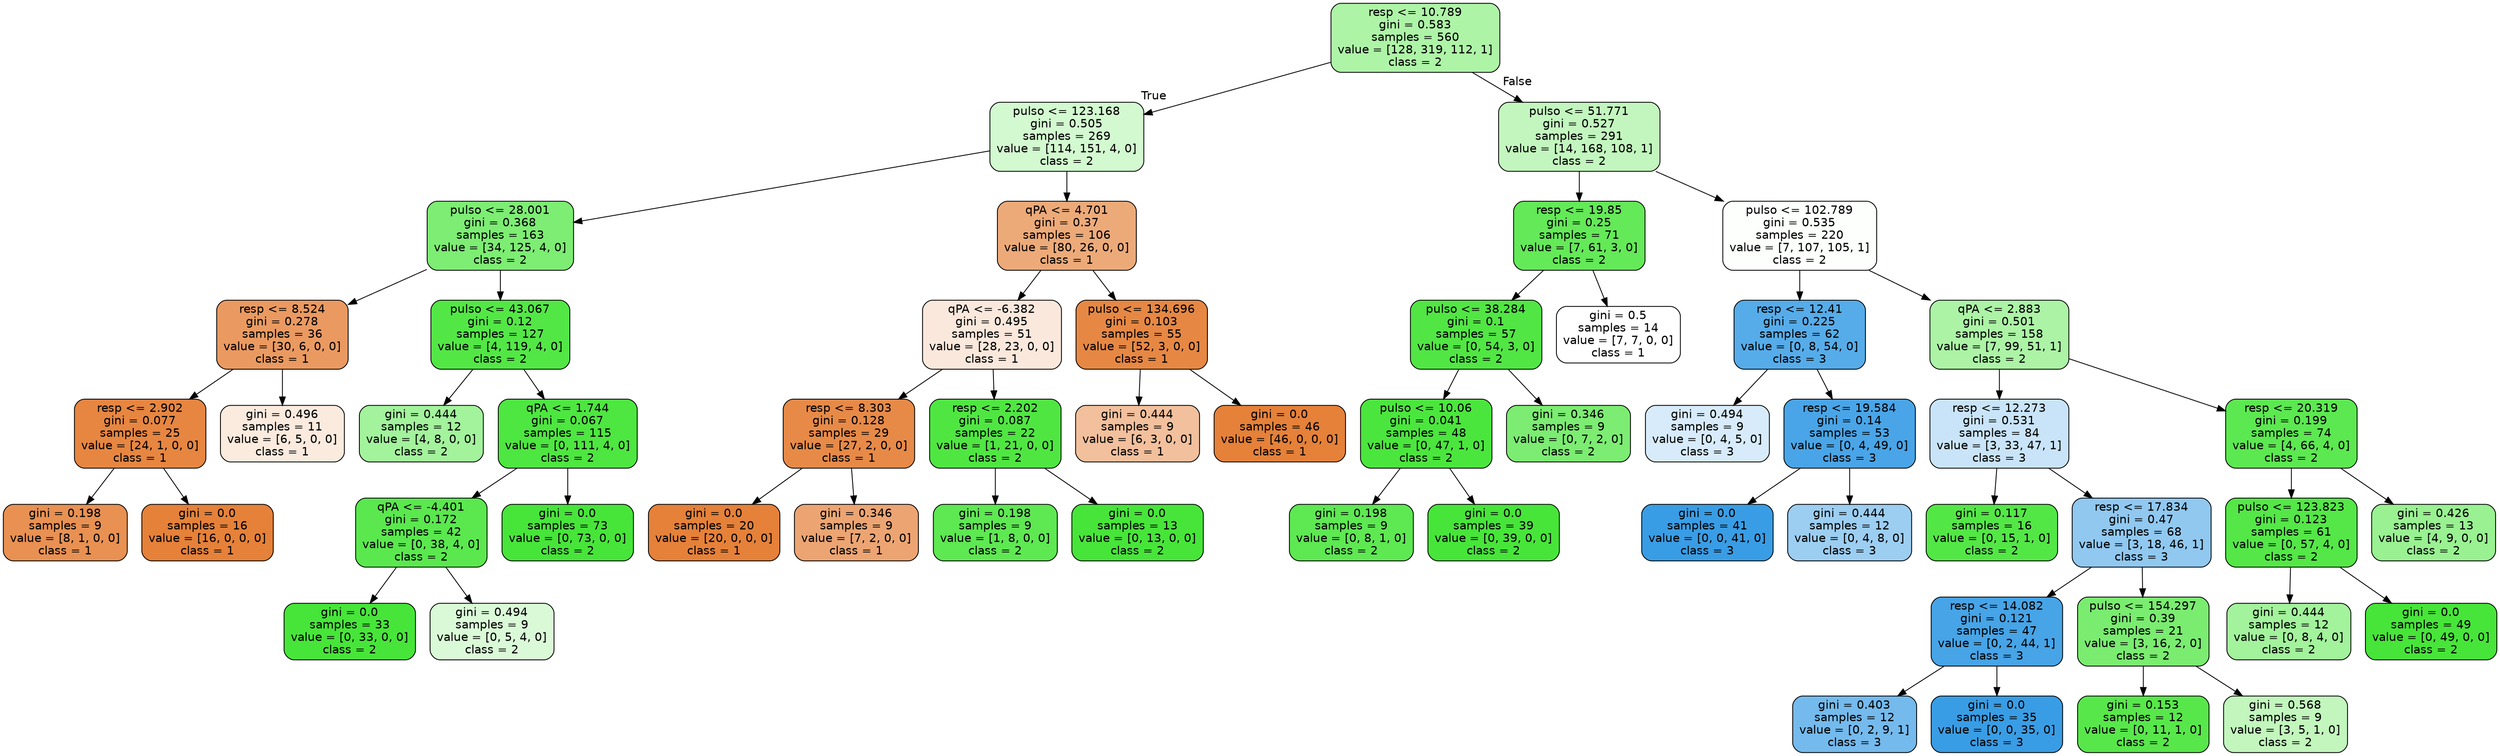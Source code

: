digraph Tree {
node [shape=box, style="filled, rounded", color="black", fontname="helvetica"] ;
edge [fontname="helvetica"] ;
0 [label="resp <= 10.789\ngini = 0.583\nsamples = 560\nvalue = [128, 319, 112, 1]\nclass = 2", fillcolor="#aef4a7"] ;
1 [label="pulso <= 123.168\ngini = 0.505\nsamples = 269\nvalue = [114, 151, 4, 0]\nclass = 2", fillcolor="#d3f9d0"] ;
0 -> 1 [labeldistance=2.5, labelangle=45, headlabel="True"] ;
2 [label="pulso <= 28.001\ngini = 0.368\nsamples = 163\nvalue = [34, 125, 4, 0]\nclass = 2", fillcolor="#7ded73"] ;
1 -> 2 ;
3 [label="resp <= 8.524\ngini = 0.278\nsamples = 36\nvalue = [30, 6, 0, 0]\nclass = 1", fillcolor="#ea9a61"] ;
2 -> 3 ;
4 [label="resp <= 2.902\ngini = 0.077\nsamples = 25\nvalue = [24, 1, 0, 0]\nclass = 1", fillcolor="#e68641"] ;
3 -> 4 ;
5 [label="gini = 0.198\nsamples = 9\nvalue = [8, 1, 0, 0]\nclass = 1", fillcolor="#e89152"] ;
4 -> 5 ;
6 [label="gini = 0.0\nsamples = 16\nvalue = [16, 0, 0, 0]\nclass = 1", fillcolor="#e58139"] ;
4 -> 6 ;
7 [label="gini = 0.496\nsamples = 11\nvalue = [6, 5, 0, 0]\nclass = 1", fillcolor="#fbeade"] ;
3 -> 7 ;
8 [label="pulso <= 43.067\ngini = 0.12\nsamples = 127\nvalue = [4, 119, 4, 0]\nclass = 2", fillcolor="#53e746"] ;
2 -> 8 ;
9 [label="gini = 0.444\nsamples = 12\nvalue = [4, 8, 0, 0]\nclass = 2", fillcolor="#a3f29c"] ;
8 -> 9 ;
10 [label="qPA <= 1.744\ngini = 0.067\nsamples = 115\nvalue = [0, 111, 4, 0]\nclass = 2", fillcolor="#4ee640"] ;
8 -> 10 ;
11 [label="qPA <= -4.401\ngini = 0.172\nsamples = 42\nvalue = [0, 38, 4, 0]\nclass = 2", fillcolor="#5ae84e"] ;
10 -> 11 ;
12 [label="gini = 0.0\nsamples = 33\nvalue = [0, 33, 0, 0]\nclass = 2", fillcolor="#47e539"] ;
11 -> 12 ;
13 [label="gini = 0.494\nsamples = 9\nvalue = [0, 5, 4, 0]\nclass = 2", fillcolor="#dafad7"] ;
11 -> 13 ;
14 [label="gini = 0.0\nsamples = 73\nvalue = [0, 73, 0, 0]\nclass = 2", fillcolor="#47e539"] ;
10 -> 14 ;
15 [label="qPA <= 4.701\ngini = 0.37\nsamples = 106\nvalue = [80, 26, 0, 0]\nclass = 1", fillcolor="#edaa79"] ;
1 -> 15 ;
16 [label="qPA <= -6.382\ngini = 0.495\nsamples = 51\nvalue = [28, 23, 0, 0]\nclass = 1", fillcolor="#fae8dc"] ;
15 -> 16 ;
17 [label="resp <= 8.303\ngini = 0.128\nsamples = 29\nvalue = [27, 2, 0, 0]\nclass = 1", fillcolor="#e78a48"] ;
16 -> 17 ;
18 [label="gini = 0.0\nsamples = 20\nvalue = [20, 0, 0, 0]\nclass = 1", fillcolor="#e58139"] ;
17 -> 18 ;
19 [label="gini = 0.346\nsamples = 9\nvalue = [7, 2, 0, 0]\nclass = 1", fillcolor="#eca572"] ;
17 -> 19 ;
20 [label="resp <= 2.202\ngini = 0.087\nsamples = 22\nvalue = [1, 21, 0, 0]\nclass = 2", fillcolor="#50e642"] ;
16 -> 20 ;
21 [label="gini = 0.198\nsamples = 9\nvalue = [1, 8, 0, 0]\nclass = 2", fillcolor="#5ee852"] ;
20 -> 21 ;
22 [label="gini = 0.0\nsamples = 13\nvalue = [0, 13, 0, 0]\nclass = 2", fillcolor="#47e539"] ;
20 -> 22 ;
23 [label="pulso <= 134.696\ngini = 0.103\nsamples = 55\nvalue = [52, 3, 0, 0]\nclass = 1", fillcolor="#e68844"] ;
15 -> 23 ;
24 [label="gini = 0.444\nsamples = 9\nvalue = [6, 3, 0, 0]\nclass = 1", fillcolor="#f2c09c"] ;
23 -> 24 ;
25 [label="gini = 0.0\nsamples = 46\nvalue = [46, 0, 0, 0]\nclass = 1", fillcolor="#e58139"] ;
23 -> 25 ;
26 [label="pulso <= 51.771\ngini = 0.527\nsamples = 291\nvalue = [14, 168, 108, 1]\nclass = 2", fillcolor="#c3f6be"] ;
0 -> 26 [labeldistance=2.5, labelangle=-45, headlabel="False"] ;
27 [label="resp <= 19.85\ngini = 0.25\nsamples = 71\nvalue = [7, 61, 3, 0]\nclass = 2", fillcolor="#64e958"] ;
26 -> 27 ;
28 [label="pulso <= 38.284\ngini = 0.1\nsamples = 57\nvalue = [0, 54, 3, 0]\nclass = 2", fillcolor="#51e644"] ;
27 -> 28 ;
29 [label="pulso <= 10.06\ngini = 0.041\nsamples = 48\nvalue = [0, 47, 1, 0]\nclass = 2", fillcolor="#4be63d"] ;
28 -> 29 ;
30 [label="gini = 0.198\nsamples = 9\nvalue = [0, 8, 1, 0]\nclass = 2", fillcolor="#5ee852"] ;
29 -> 30 ;
31 [label="gini = 0.0\nsamples = 39\nvalue = [0, 39, 0, 0]\nclass = 2", fillcolor="#47e539"] ;
29 -> 31 ;
32 [label="gini = 0.346\nsamples = 9\nvalue = [0, 7, 2, 0]\nclass = 2", fillcolor="#7cec72"] ;
28 -> 32 ;
33 [label="gini = 0.5\nsamples = 14\nvalue = [7, 7, 0, 0]\nclass = 1", fillcolor="#ffffff"] ;
27 -> 33 ;
34 [label="pulso <= 102.789\ngini = 0.535\nsamples = 220\nvalue = [7, 107, 105, 1]\nclass = 2", fillcolor="#fcfffc"] ;
26 -> 34 ;
35 [label="resp <= 12.41\ngini = 0.225\nsamples = 62\nvalue = [0, 8, 54, 0]\nclass = 3", fillcolor="#56ace9"] ;
34 -> 35 ;
36 [label="gini = 0.494\nsamples = 9\nvalue = [0, 4, 5, 0]\nclass = 3", fillcolor="#d7ebfa"] ;
35 -> 36 ;
37 [label="resp <= 19.584\ngini = 0.14\nsamples = 53\nvalue = [0, 4, 49, 0]\nclass = 3", fillcolor="#49a5e7"] ;
35 -> 37 ;
38 [label="gini = 0.0\nsamples = 41\nvalue = [0, 0, 41, 0]\nclass = 3", fillcolor="#399de5"] ;
37 -> 38 ;
39 [label="gini = 0.444\nsamples = 12\nvalue = [0, 4, 8, 0]\nclass = 3", fillcolor="#9ccef2"] ;
37 -> 39 ;
40 [label="qPA <= 2.883\ngini = 0.501\nsamples = 158\nvalue = [7, 99, 51, 1]\nclass = 2", fillcolor="#acf3a6"] ;
34 -> 40 ;
41 [label="resp <= 12.273\ngini = 0.531\nsamples = 84\nvalue = [3, 33, 47, 1]\nclass = 3", fillcolor="#c9e4f8"] ;
40 -> 41 ;
42 [label="gini = 0.117\nsamples = 16\nvalue = [0, 15, 1, 0]\nclass = 2", fillcolor="#53e746"] ;
41 -> 42 ;
43 [label="resp <= 17.834\ngini = 0.47\nsamples = 68\nvalue = [3, 18, 46, 1]\nclass = 3", fillcolor="#90c8f0"] ;
41 -> 43 ;
44 [label="resp <= 14.082\ngini = 0.121\nsamples = 47\nvalue = [0, 2, 44, 1]\nclass = 3", fillcolor="#46a4e7"] ;
43 -> 44 ;
45 [label="gini = 0.403\nsamples = 12\nvalue = [0, 2, 9, 1]\nclass = 3", fillcolor="#74baed"] ;
44 -> 45 ;
46 [label="gini = 0.0\nsamples = 35\nvalue = [0, 0, 35, 0]\nclass = 3", fillcolor="#399de5"] ;
44 -> 46 ;
47 [label="pulso <= 154.297\ngini = 0.39\nsamples = 21\nvalue = [3, 16, 2, 0]\nclass = 2", fillcolor="#7aec70"] ;
43 -> 47 ;
48 [label="gini = 0.153\nsamples = 12\nvalue = [0, 11, 1, 0]\nclass = 2", fillcolor="#58e74b"] ;
47 -> 48 ;
49 [label="gini = 0.568\nsamples = 9\nvalue = [3, 5, 1, 0]\nclass = 2", fillcolor="#c2f6bd"] ;
47 -> 49 ;
50 [label="resp <= 20.319\ngini = 0.199\nsamples = 74\nvalue = [4, 66, 4, 0]\nclass = 2", fillcolor="#5ce850"] ;
40 -> 50 ;
51 [label="pulso <= 123.823\ngini = 0.123\nsamples = 61\nvalue = [0, 57, 4, 0]\nclass = 2", fillcolor="#54e747"] ;
50 -> 51 ;
52 [label="gini = 0.444\nsamples = 12\nvalue = [0, 8, 4, 0]\nclass = 2", fillcolor="#a3f29c"] ;
51 -> 52 ;
53 [label="gini = 0.0\nsamples = 49\nvalue = [0, 49, 0, 0]\nclass = 2", fillcolor="#47e539"] ;
51 -> 53 ;
54 [label="gini = 0.426\nsamples = 13\nvalue = [4, 9, 0, 0]\nclass = 2", fillcolor="#99f191"] ;
50 -> 54 ;
}